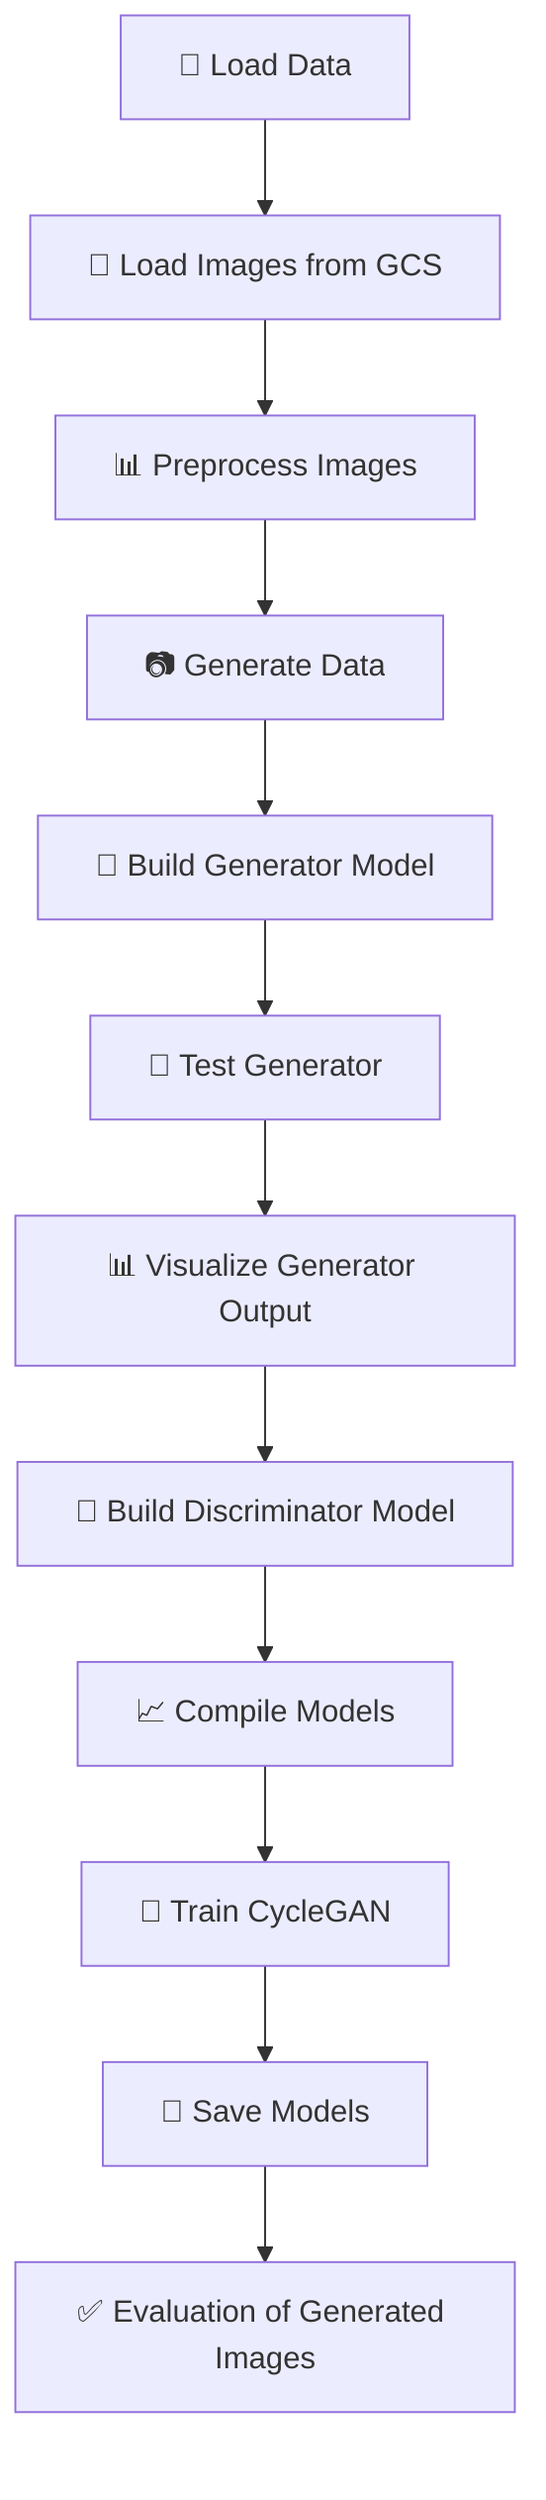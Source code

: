 graph TD;
    A["📁 Load Data"] --> B["📂 Load Images from GCS"];
    B --> C["📊 Preprocess Images"];
    C --> D["📷 Generate Data"];
    D --> E["🧠 Build Generator Model"];
    E --> F["🧪 Test Generator"];
    F --> G["📊 Visualize Generator Output"];
    G --> H["🧠 Build Discriminator Model"];
    H --> I["📈 Compile Models"];
    I --> J["🔄 Train CycleGAN"];
    J --> K["📂 Save Models"];
    K --> L["✅ Evaluation of Generated Images"];